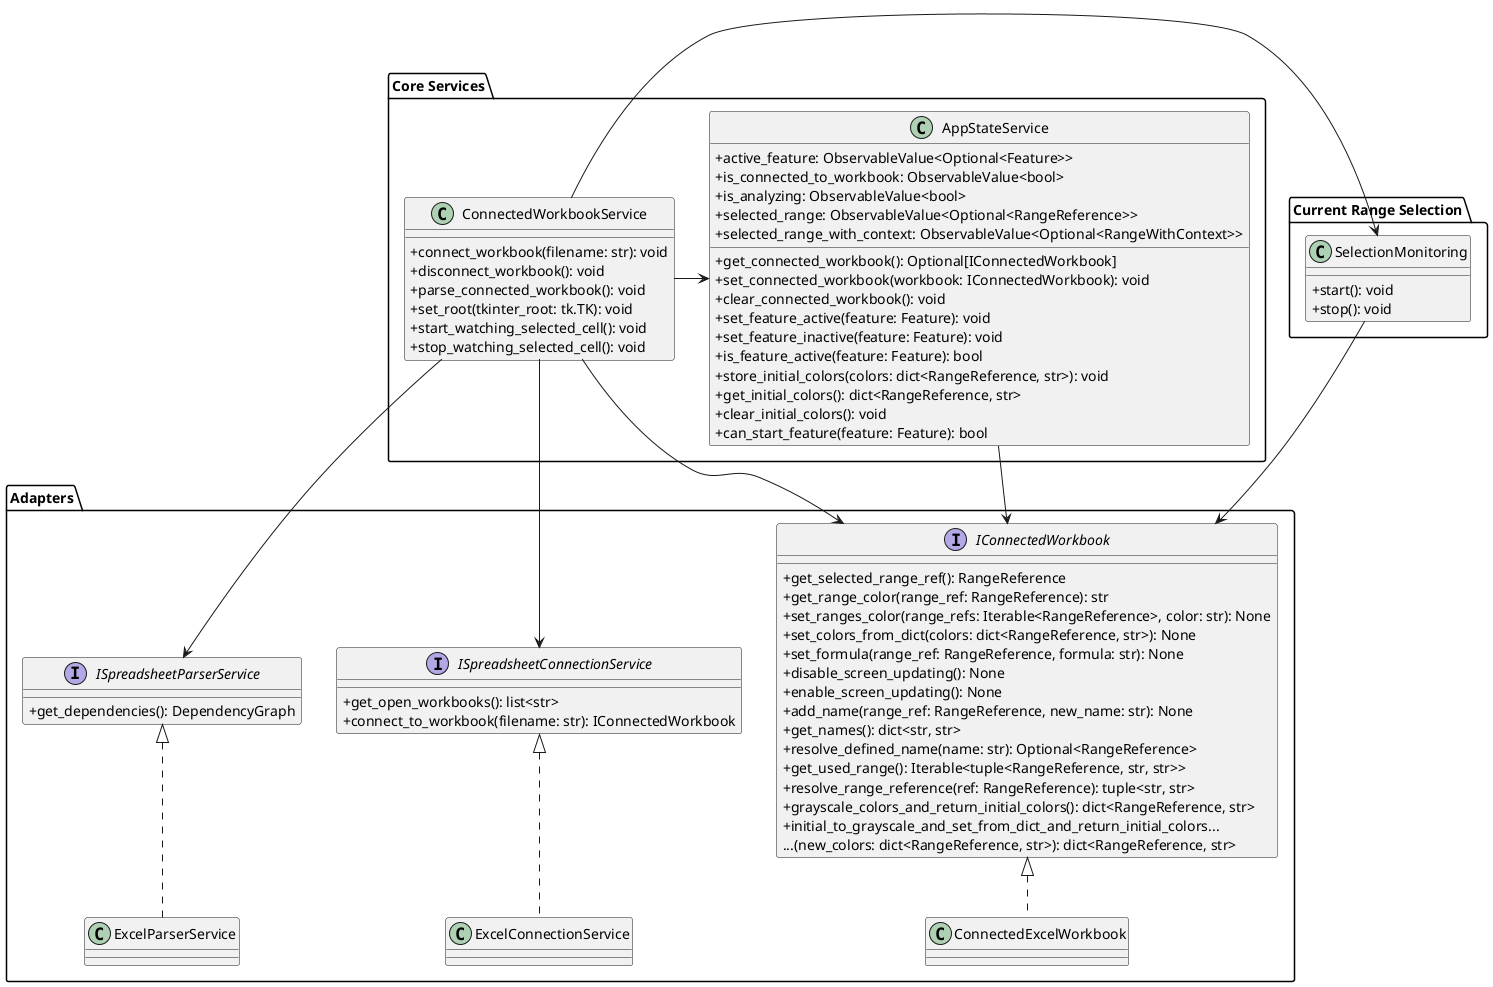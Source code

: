 @startuml
skinparam classAttributeIconSize 0
top to bottom direction

package "Current Range Selection"{
    class SelectionMonitoring {
        + start(): void
        + stop(): void
    }
}
' === ADAPTERS PACKAGE ===
package "Adapters" {
interface IConnectedWorkbook {
    + get_selected_range_ref(): RangeReference
    + get_range_color(range_ref: RangeReference): str
    + set_ranges_color(range_refs: Iterable<RangeReference>, color: str): None
    + set_colors_from_dict(colors: dict<RangeReference, str>): None
    + set_formula(range_ref: RangeReference, formula: str): None
    + disable_screen_updating(): None
    + enable_screen_updating(): None
    + add_name(range_ref: RangeReference, new_name: str): None
    + get_names(): dict<str, str>
    + resolve_defined_name(name: str): Optional<RangeReference>
    + get_used_range(): Iterable<tuple<RangeReference, str, str>>
    + resolve_range_reference(ref: RangeReference): tuple<str, str>
    + grayscale_colors_and_return_initial_colors(): dict<RangeReference, str>
    + initial_to_grayscale_and_set_from_dict_and_return_initial_colors...\n...(new_colors: dict<RangeReference, str>): dict<RangeReference, str>
    }

    interface ISpreadsheetParserService {
        + get_dependencies(): DependencyGraph
    }

    interface ISpreadsheetConnectionService {
        + get_open_workbooks(): list<str>
        + connect_to_workbook(filename: str): IConnectedWorkbook
    }

    class ConnectedExcelWorkbook
    class ExcelParserService
    class ExcelConnectionService

    ConnectedExcelWorkbook .up.|> IConnectedWorkbook
    ExcelParserService .up.|> ISpreadsheetParserService
    ExcelConnectionService .up.|> ISpreadsheetConnectionService
}

' === SERVICES PACKAGE ===
package "Core Services" {
    class ConnectedWorkbookService {
        + connect_workbook(filename: str): void
        + disconnect_workbook(): void
        + parse_connected_workbook(): void
        + set_root(tkinter_root: tk.TK): void
        + start_watching_selected_cell(): void
        + stop_watching_selected_cell(): void
    }

    class AppStateService {
        +active_feature: ObservableValue<Optional<Feature>>
        +is_connected_to_workbook: ObservableValue<bool>
        +is_analyzing: ObservableValue<bool>
        +selected_range: ObservableValue<Optional<RangeReference>>
        +selected_range_with_context: ObservableValue<Optional<RangeWithContext>>

        + get_connected_workbook(): Optional[IConnectedWorkbook]
        + set_connected_workbook(workbook: IConnectedWorkbook): void
        + clear_connected_workbook(): void
        + set_feature_active(feature: Feature): void
        + set_feature_inactive(feature: Feature): void
        + is_feature_active(feature: Feature): bool
        + store_initial_colors(colors: dict<RangeReference, str>): void
        + get_initial_colors(): dict<RangeReference, str>
        + clear_initial_colors(): void
        + can_start_feature(feature: Feature): bool
    }

    ConnectedWorkbookService -right-> AppStateService

}


SelectionMonitoring -right-> IConnectedWorkbook
AppStateService --> IConnectedWorkbook
ConnectedWorkbookService --> IConnectedWorkbook
ConnectedWorkbookService --> ISpreadsheetParserService
ConnectedWorkbookService --> ISpreadsheetConnectionService
ConnectedWorkbookService -left-> SelectionMonitoring

@enduml